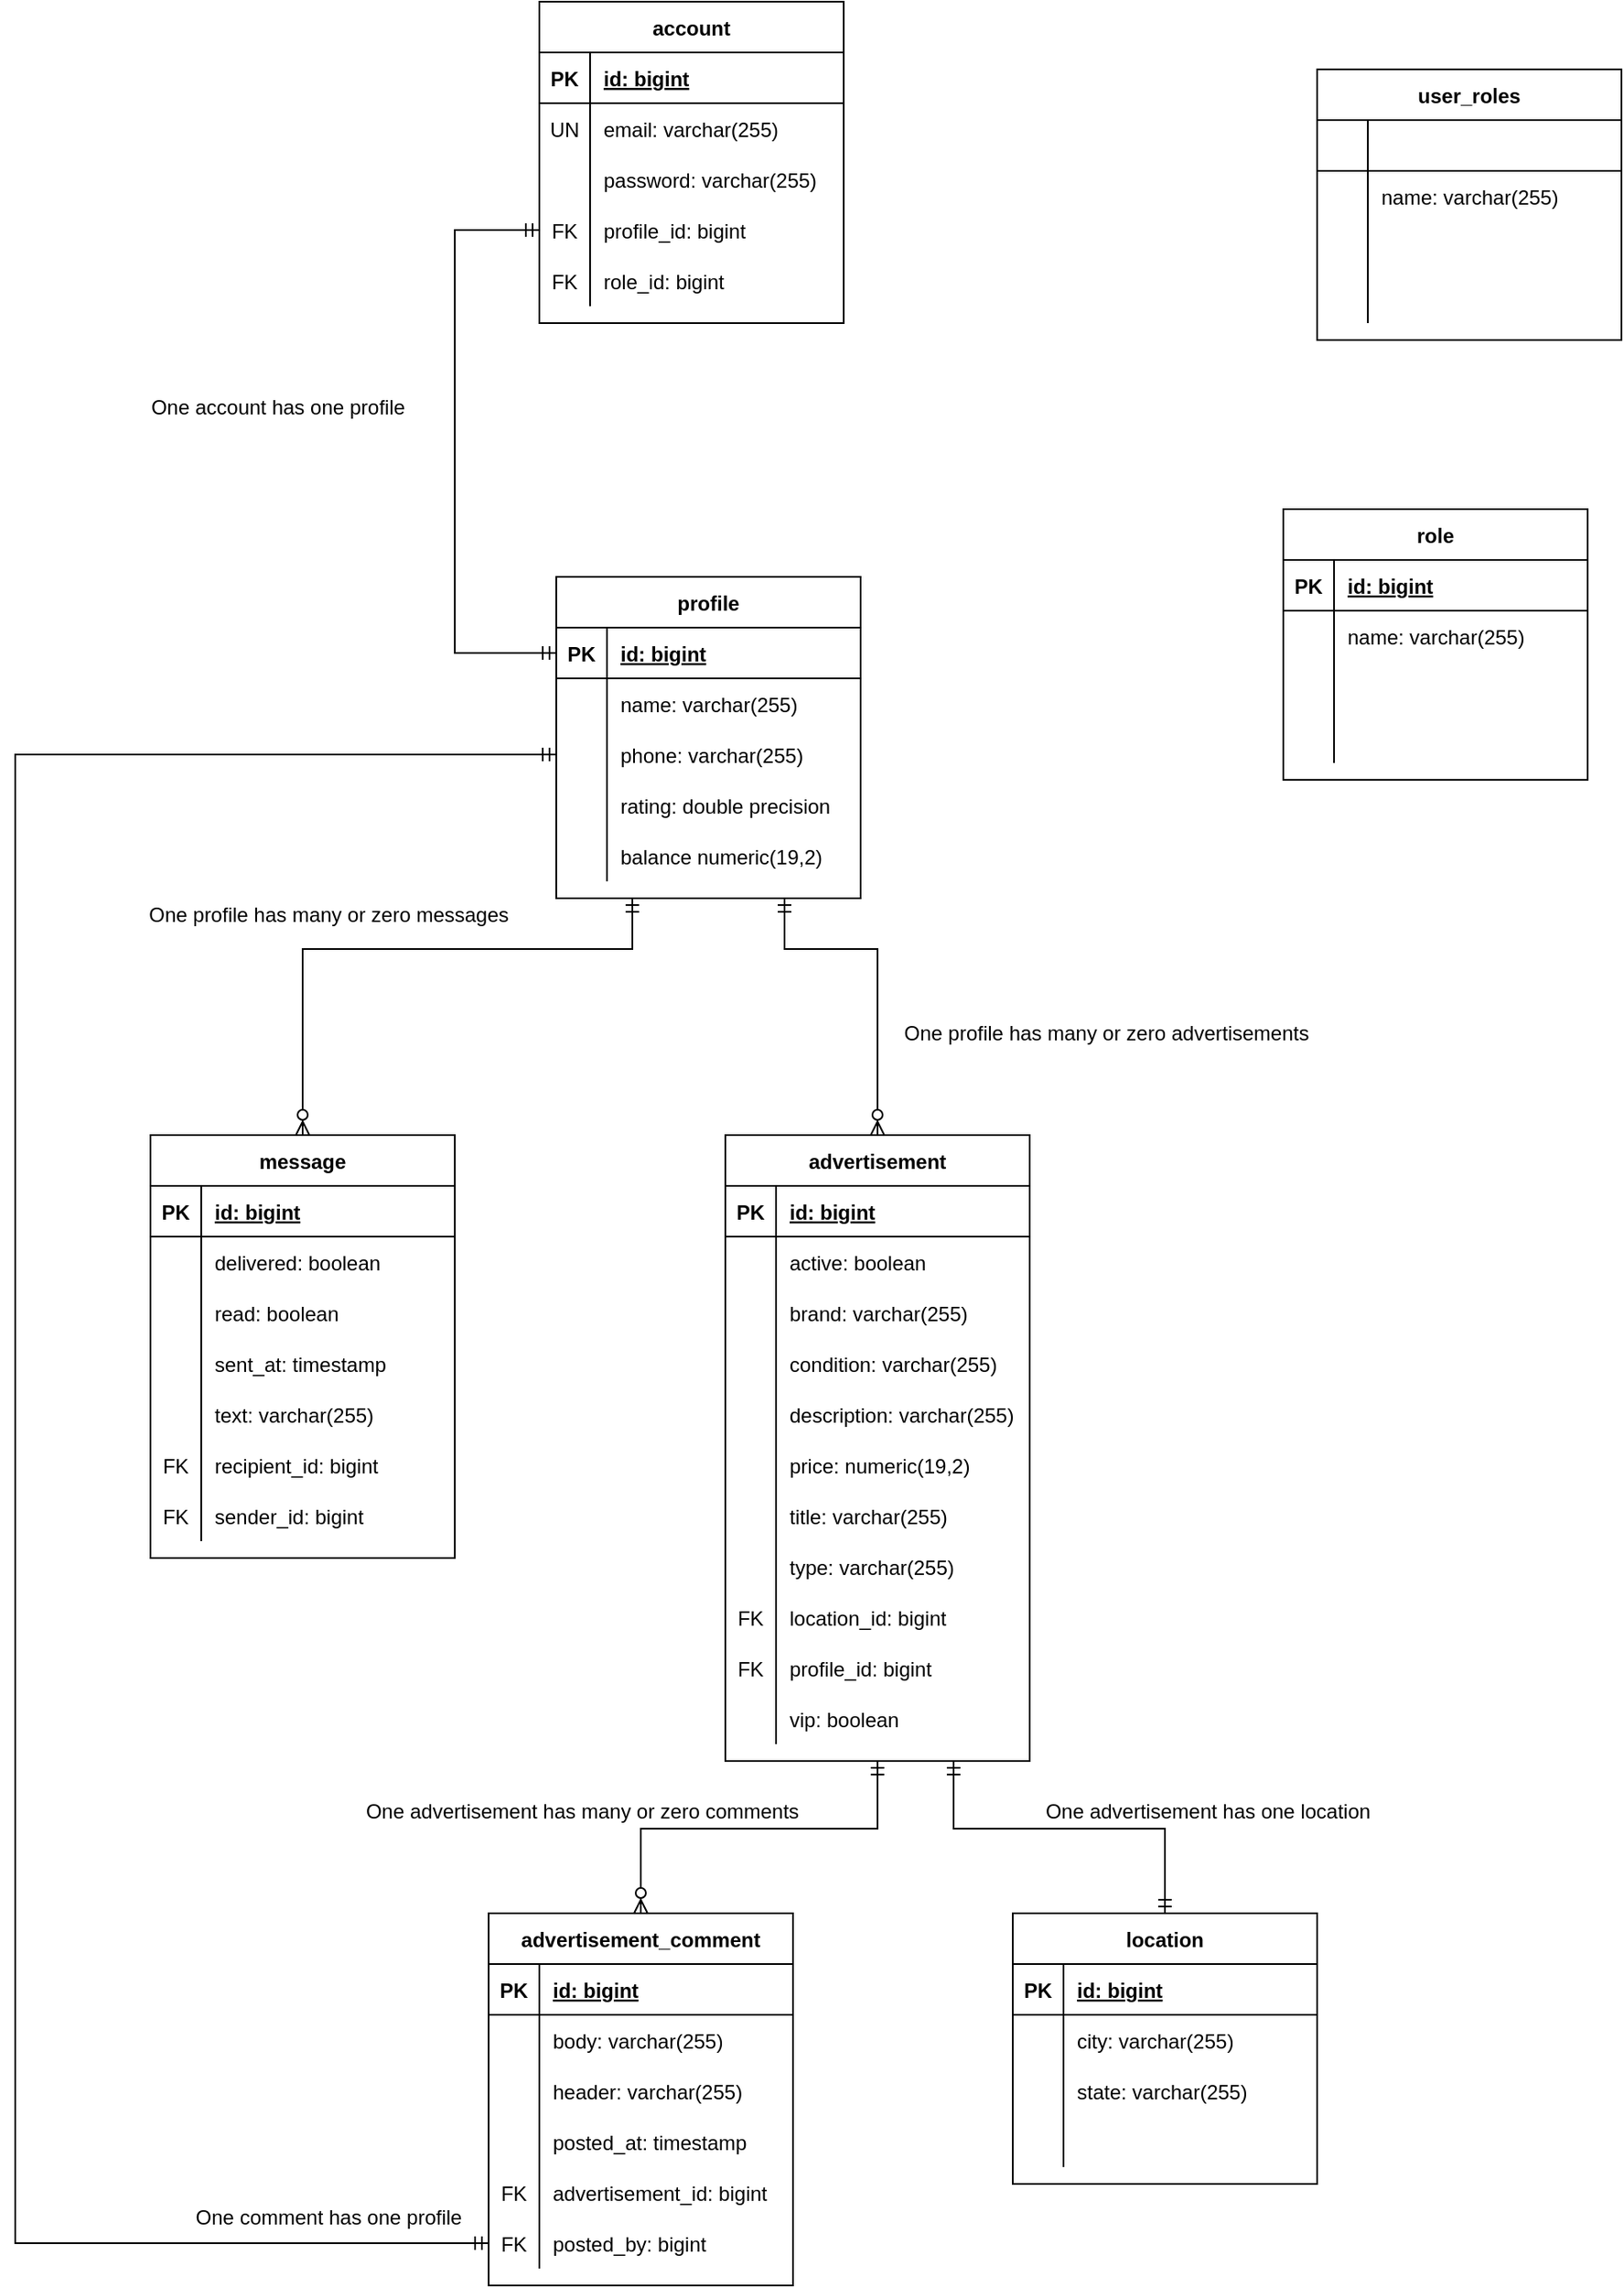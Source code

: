 <mxfile version="17.4.2" type="device"><diagram id="hB8_YdX2XDKeOU-tFEKq" name="Страница 1"><mxGraphModel dx="2169" dy="865" grid="1" gridSize="10" guides="1" tooltips="1" connect="1" arrows="1" fold="1" page="1" pageScale="1" pageWidth="827" pageHeight="1169" math="0" shadow="0"><root><mxCell id="0"/><mxCell id="1" parent="0"/><mxCell id="Jhhc8rTDlxBTC5DY_lM_-1" value="profile" style="shape=table;startSize=30;container=1;collapsible=1;childLayout=tableLayout;fixedRows=1;rowLines=0;fontStyle=1;align=center;resizeLast=1;" parent="1" vertex="1"><mxGeometry x="320" y="360" width="180" height="190" as="geometry"/></mxCell><mxCell id="Jhhc8rTDlxBTC5DY_lM_-2" value="" style="shape=tableRow;horizontal=0;startSize=0;swimlaneHead=0;swimlaneBody=0;fillColor=none;collapsible=0;dropTarget=0;points=[[0,0.5],[1,0.5]];portConstraint=eastwest;top=0;left=0;right=0;bottom=1;" parent="Jhhc8rTDlxBTC5DY_lM_-1" vertex="1"><mxGeometry y="30" width="180" height="30" as="geometry"/></mxCell><mxCell id="Jhhc8rTDlxBTC5DY_lM_-3" value="PK" style="shape=partialRectangle;connectable=0;fillColor=none;top=0;left=0;bottom=0;right=0;fontStyle=1;overflow=hidden;" parent="Jhhc8rTDlxBTC5DY_lM_-2" vertex="1"><mxGeometry width="30" height="30" as="geometry"><mxRectangle width="30" height="30" as="alternateBounds"/></mxGeometry></mxCell><mxCell id="Jhhc8rTDlxBTC5DY_lM_-4" value="id: bigint" style="shape=partialRectangle;connectable=0;fillColor=none;top=0;left=0;bottom=0;right=0;align=left;spacingLeft=6;fontStyle=5;overflow=hidden;" parent="Jhhc8rTDlxBTC5DY_lM_-2" vertex="1"><mxGeometry x="30" width="150" height="30" as="geometry"><mxRectangle width="150" height="30" as="alternateBounds"/></mxGeometry></mxCell><mxCell id="Jhhc8rTDlxBTC5DY_lM_-5" value="" style="shape=tableRow;horizontal=0;startSize=0;swimlaneHead=0;swimlaneBody=0;fillColor=none;collapsible=0;dropTarget=0;points=[[0,0.5],[1,0.5]];portConstraint=eastwest;top=0;left=0;right=0;bottom=0;" parent="Jhhc8rTDlxBTC5DY_lM_-1" vertex="1"><mxGeometry y="60" width="180" height="30" as="geometry"/></mxCell><mxCell id="Jhhc8rTDlxBTC5DY_lM_-6" value="" style="shape=partialRectangle;connectable=0;fillColor=none;top=0;left=0;bottom=0;right=0;editable=1;overflow=hidden;" parent="Jhhc8rTDlxBTC5DY_lM_-5" vertex="1"><mxGeometry width="30" height="30" as="geometry"><mxRectangle width="30" height="30" as="alternateBounds"/></mxGeometry></mxCell><mxCell id="Jhhc8rTDlxBTC5DY_lM_-7" value="name: varchar(255)" style="shape=partialRectangle;connectable=0;fillColor=none;top=0;left=0;bottom=0;right=0;align=left;spacingLeft=6;overflow=hidden;" parent="Jhhc8rTDlxBTC5DY_lM_-5" vertex="1"><mxGeometry x="30" width="150" height="30" as="geometry"><mxRectangle width="150" height="30" as="alternateBounds"/></mxGeometry></mxCell><mxCell id="Jhhc8rTDlxBTC5DY_lM_-8" value="" style="shape=tableRow;horizontal=0;startSize=0;swimlaneHead=0;swimlaneBody=0;fillColor=none;collapsible=0;dropTarget=0;points=[[0,0.5],[1,0.5]];portConstraint=eastwest;top=0;left=0;right=0;bottom=0;" parent="Jhhc8rTDlxBTC5DY_lM_-1" vertex="1"><mxGeometry y="90" width="180" height="30" as="geometry"/></mxCell><mxCell id="Jhhc8rTDlxBTC5DY_lM_-9" value="" style="shape=partialRectangle;connectable=0;fillColor=none;top=0;left=0;bottom=0;right=0;editable=1;overflow=hidden;" parent="Jhhc8rTDlxBTC5DY_lM_-8" vertex="1"><mxGeometry width="30" height="30" as="geometry"><mxRectangle width="30" height="30" as="alternateBounds"/></mxGeometry></mxCell><mxCell id="Jhhc8rTDlxBTC5DY_lM_-10" value="phone: varchar(255)" style="shape=partialRectangle;connectable=0;fillColor=none;top=0;left=0;bottom=0;right=0;align=left;spacingLeft=6;overflow=hidden;" parent="Jhhc8rTDlxBTC5DY_lM_-8" vertex="1"><mxGeometry x="30" width="150" height="30" as="geometry"><mxRectangle width="150" height="30" as="alternateBounds"/></mxGeometry></mxCell><mxCell id="Jhhc8rTDlxBTC5DY_lM_-11" value="" style="shape=tableRow;horizontal=0;startSize=0;swimlaneHead=0;swimlaneBody=0;fillColor=none;collapsible=0;dropTarget=0;points=[[0,0.5],[1,0.5]];portConstraint=eastwest;top=0;left=0;right=0;bottom=0;" parent="Jhhc8rTDlxBTC5DY_lM_-1" vertex="1"><mxGeometry y="120" width="180" height="30" as="geometry"/></mxCell><mxCell id="Jhhc8rTDlxBTC5DY_lM_-12" value="" style="shape=partialRectangle;connectable=0;fillColor=none;top=0;left=0;bottom=0;right=0;editable=1;overflow=hidden;" parent="Jhhc8rTDlxBTC5DY_lM_-11" vertex="1"><mxGeometry width="30" height="30" as="geometry"><mxRectangle width="30" height="30" as="alternateBounds"/></mxGeometry></mxCell><mxCell id="Jhhc8rTDlxBTC5DY_lM_-13" value="rating: double precision" style="shape=partialRectangle;connectable=0;fillColor=none;top=0;left=0;bottom=0;right=0;align=left;spacingLeft=6;overflow=hidden;" parent="Jhhc8rTDlxBTC5DY_lM_-11" vertex="1"><mxGeometry x="30" width="150" height="30" as="geometry"><mxRectangle width="150" height="30" as="alternateBounds"/></mxGeometry></mxCell><mxCell id="Jhhc8rTDlxBTC5DY_lM_-14" value="" style="shape=tableRow;horizontal=0;startSize=0;swimlaneHead=0;swimlaneBody=0;fillColor=none;collapsible=0;dropTarget=0;points=[[0,0.5],[1,0.5]];portConstraint=eastwest;top=0;left=0;right=0;bottom=0;" parent="Jhhc8rTDlxBTC5DY_lM_-1" vertex="1"><mxGeometry y="150" width="180" height="30" as="geometry"/></mxCell><mxCell id="Jhhc8rTDlxBTC5DY_lM_-15" value="" style="shape=partialRectangle;connectable=0;fillColor=none;top=0;left=0;bottom=0;right=0;editable=1;overflow=hidden;" parent="Jhhc8rTDlxBTC5DY_lM_-14" vertex="1"><mxGeometry width="30" height="30" as="geometry"><mxRectangle width="30" height="30" as="alternateBounds"/></mxGeometry></mxCell><mxCell id="Jhhc8rTDlxBTC5DY_lM_-16" value="balance numeric(19,2)" style="shape=partialRectangle;connectable=0;fillColor=none;top=0;left=0;bottom=0;right=0;align=left;spacingLeft=6;overflow=hidden;" parent="Jhhc8rTDlxBTC5DY_lM_-14" vertex="1"><mxGeometry x="30" width="150" height="30" as="geometry"><mxRectangle width="150" height="30" as="alternateBounds"/></mxGeometry></mxCell><mxCell id="Jhhc8rTDlxBTC5DY_lM_-17" value="role" style="shape=table;startSize=30;container=1;collapsible=1;childLayout=tableLayout;fixedRows=1;rowLines=0;fontStyle=1;align=center;resizeLast=1;" parent="1" vertex="1"><mxGeometry x="750" y="320" width="180" height="160" as="geometry"/></mxCell><mxCell id="Jhhc8rTDlxBTC5DY_lM_-18" value="" style="shape=tableRow;horizontal=0;startSize=0;swimlaneHead=0;swimlaneBody=0;fillColor=none;collapsible=0;dropTarget=0;points=[[0,0.5],[1,0.5]];portConstraint=eastwest;top=0;left=0;right=0;bottom=1;" parent="Jhhc8rTDlxBTC5DY_lM_-17" vertex="1"><mxGeometry y="30" width="180" height="30" as="geometry"/></mxCell><mxCell id="Jhhc8rTDlxBTC5DY_lM_-19" value="PK" style="shape=partialRectangle;connectable=0;fillColor=none;top=0;left=0;bottom=0;right=0;fontStyle=1;overflow=hidden;" parent="Jhhc8rTDlxBTC5DY_lM_-18" vertex="1"><mxGeometry width="30" height="30" as="geometry"><mxRectangle width="30" height="30" as="alternateBounds"/></mxGeometry></mxCell><mxCell id="Jhhc8rTDlxBTC5DY_lM_-20" value="id: bigint" style="shape=partialRectangle;connectable=0;fillColor=none;top=0;left=0;bottom=0;right=0;align=left;spacingLeft=6;fontStyle=5;overflow=hidden;" parent="Jhhc8rTDlxBTC5DY_lM_-18" vertex="1"><mxGeometry x="30" width="150" height="30" as="geometry"><mxRectangle width="150" height="30" as="alternateBounds"/></mxGeometry></mxCell><mxCell id="Jhhc8rTDlxBTC5DY_lM_-21" value="" style="shape=tableRow;horizontal=0;startSize=0;swimlaneHead=0;swimlaneBody=0;fillColor=none;collapsible=0;dropTarget=0;points=[[0,0.5],[1,0.5]];portConstraint=eastwest;top=0;left=0;right=0;bottom=0;" parent="Jhhc8rTDlxBTC5DY_lM_-17" vertex="1"><mxGeometry y="60" width="180" height="30" as="geometry"/></mxCell><mxCell id="Jhhc8rTDlxBTC5DY_lM_-22" value="" style="shape=partialRectangle;connectable=0;fillColor=none;top=0;left=0;bottom=0;right=0;editable=1;overflow=hidden;" parent="Jhhc8rTDlxBTC5DY_lM_-21" vertex="1"><mxGeometry width="30" height="30" as="geometry"><mxRectangle width="30" height="30" as="alternateBounds"/></mxGeometry></mxCell><mxCell id="Jhhc8rTDlxBTC5DY_lM_-23" value="name: varchar(255)" style="shape=partialRectangle;connectable=0;fillColor=none;top=0;left=0;bottom=0;right=0;align=left;spacingLeft=6;overflow=hidden;" parent="Jhhc8rTDlxBTC5DY_lM_-21" vertex="1"><mxGeometry x="30" width="150" height="30" as="geometry"><mxRectangle width="150" height="30" as="alternateBounds"/></mxGeometry></mxCell><mxCell id="Jhhc8rTDlxBTC5DY_lM_-24" value="" style="shape=tableRow;horizontal=0;startSize=0;swimlaneHead=0;swimlaneBody=0;fillColor=none;collapsible=0;dropTarget=0;points=[[0,0.5],[1,0.5]];portConstraint=eastwest;top=0;left=0;right=0;bottom=0;" parent="Jhhc8rTDlxBTC5DY_lM_-17" vertex="1"><mxGeometry y="90" width="180" height="30" as="geometry"/></mxCell><mxCell id="Jhhc8rTDlxBTC5DY_lM_-25" value="" style="shape=partialRectangle;connectable=0;fillColor=none;top=0;left=0;bottom=0;right=0;editable=1;overflow=hidden;" parent="Jhhc8rTDlxBTC5DY_lM_-24" vertex="1"><mxGeometry width="30" height="30" as="geometry"><mxRectangle width="30" height="30" as="alternateBounds"/></mxGeometry></mxCell><mxCell id="Jhhc8rTDlxBTC5DY_lM_-26" value="" style="shape=partialRectangle;connectable=0;fillColor=none;top=0;left=0;bottom=0;right=0;align=left;spacingLeft=6;overflow=hidden;" parent="Jhhc8rTDlxBTC5DY_lM_-24" vertex="1"><mxGeometry x="30" width="150" height="30" as="geometry"><mxRectangle width="150" height="30" as="alternateBounds"/></mxGeometry></mxCell><mxCell id="Jhhc8rTDlxBTC5DY_lM_-27" value="" style="shape=tableRow;horizontal=0;startSize=0;swimlaneHead=0;swimlaneBody=0;fillColor=none;collapsible=0;dropTarget=0;points=[[0,0.5],[1,0.5]];portConstraint=eastwest;top=0;left=0;right=0;bottom=0;" parent="Jhhc8rTDlxBTC5DY_lM_-17" vertex="1"><mxGeometry y="120" width="180" height="30" as="geometry"/></mxCell><mxCell id="Jhhc8rTDlxBTC5DY_lM_-28" value="" style="shape=partialRectangle;connectable=0;fillColor=none;top=0;left=0;bottom=0;right=0;editable=1;overflow=hidden;" parent="Jhhc8rTDlxBTC5DY_lM_-27" vertex="1"><mxGeometry width="30" height="30" as="geometry"><mxRectangle width="30" height="30" as="alternateBounds"/></mxGeometry></mxCell><mxCell id="Jhhc8rTDlxBTC5DY_lM_-29" value="" style="shape=partialRectangle;connectable=0;fillColor=none;top=0;left=0;bottom=0;right=0;align=left;spacingLeft=6;overflow=hidden;" parent="Jhhc8rTDlxBTC5DY_lM_-27" vertex="1"><mxGeometry x="30" width="150" height="30" as="geometry"><mxRectangle width="150" height="30" as="alternateBounds"/></mxGeometry></mxCell><mxCell id="Jhhc8rTDlxBTC5DY_lM_-30" value="location" style="shape=table;startSize=30;container=1;collapsible=1;childLayout=tableLayout;fixedRows=1;rowLines=0;fontStyle=1;align=center;resizeLast=1;" parent="1" vertex="1"><mxGeometry x="590" y="1150" width="180" height="160" as="geometry"/></mxCell><mxCell id="Jhhc8rTDlxBTC5DY_lM_-31" value="" style="shape=tableRow;horizontal=0;startSize=0;swimlaneHead=0;swimlaneBody=0;fillColor=none;collapsible=0;dropTarget=0;points=[[0,0.5],[1,0.5]];portConstraint=eastwest;top=0;left=0;right=0;bottom=1;" parent="Jhhc8rTDlxBTC5DY_lM_-30" vertex="1"><mxGeometry y="30" width="180" height="30" as="geometry"/></mxCell><mxCell id="Jhhc8rTDlxBTC5DY_lM_-32" value="PK" style="shape=partialRectangle;connectable=0;fillColor=none;top=0;left=0;bottom=0;right=0;fontStyle=1;overflow=hidden;" parent="Jhhc8rTDlxBTC5DY_lM_-31" vertex="1"><mxGeometry width="30" height="30" as="geometry"><mxRectangle width="30" height="30" as="alternateBounds"/></mxGeometry></mxCell><mxCell id="Jhhc8rTDlxBTC5DY_lM_-33" value="id: bigint" style="shape=partialRectangle;connectable=0;fillColor=none;top=0;left=0;bottom=0;right=0;align=left;spacingLeft=6;fontStyle=5;overflow=hidden;" parent="Jhhc8rTDlxBTC5DY_lM_-31" vertex="1"><mxGeometry x="30" width="150" height="30" as="geometry"><mxRectangle width="150" height="30" as="alternateBounds"/></mxGeometry></mxCell><mxCell id="Jhhc8rTDlxBTC5DY_lM_-34" value="" style="shape=tableRow;horizontal=0;startSize=0;swimlaneHead=0;swimlaneBody=0;fillColor=none;collapsible=0;dropTarget=0;points=[[0,0.5],[1,0.5]];portConstraint=eastwest;top=0;left=0;right=0;bottom=0;" parent="Jhhc8rTDlxBTC5DY_lM_-30" vertex="1"><mxGeometry y="60" width="180" height="30" as="geometry"/></mxCell><mxCell id="Jhhc8rTDlxBTC5DY_lM_-35" value="" style="shape=partialRectangle;connectable=0;fillColor=none;top=0;left=0;bottom=0;right=0;editable=1;overflow=hidden;" parent="Jhhc8rTDlxBTC5DY_lM_-34" vertex="1"><mxGeometry width="30" height="30" as="geometry"><mxRectangle width="30" height="30" as="alternateBounds"/></mxGeometry></mxCell><mxCell id="Jhhc8rTDlxBTC5DY_lM_-36" value="city: varchar(255)" style="shape=partialRectangle;connectable=0;fillColor=none;top=0;left=0;bottom=0;right=0;align=left;spacingLeft=6;overflow=hidden;" parent="Jhhc8rTDlxBTC5DY_lM_-34" vertex="1"><mxGeometry x="30" width="150" height="30" as="geometry"><mxRectangle width="150" height="30" as="alternateBounds"/></mxGeometry></mxCell><mxCell id="Jhhc8rTDlxBTC5DY_lM_-37" value="" style="shape=tableRow;horizontal=0;startSize=0;swimlaneHead=0;swimlaneBody=0;fillColor=none;collapsible=0;dropTarget=0;points=[[0,0.5],[1,0.5]];portConstraint=eastwest;top=0;left=0;right=0;bottom=0;" parent="Jhhc8rTDlxBTC5DY_lM_-30" vertex="1"><mxGeometry y="90" width="180" height="30" as="geometry"/></mxCell><mxCell id="Jhhc8rTDlxBTC5DY_lM_-38" value="" style="shape=partialRectangle;connectable=0;fillColor=none;top=0;left=0;bottom=0;right=0;editable=1;overflow=hidden;" parent="Jhhc8rTDlxBTC5DY_lM_-37" vertex="1"><mxGeometry width="30" height="30" as="geometry"><mxRectangle width="30" height="30" as="alternateBounds"/></mxGeometry></mxCell><mxCell id="Jhhc8rTDlxBTC5DY_lM_-39" value="state: varchar(255)" style="shape=partialRectangle;connectable=0;fillColor=none;top=0;left=0;bottom=0;right=0;align=left;spacingLeft=6;overflow=hidden;" parent="Jhhc8rTDlxBTC5DY_lM_-37" vertex="1"><mxGeometry x="30" width="150" height="30" as="geometry"><mxRectangle width="150" height="30" as="alternateBounds"/></mxGeometry></mxCell><mxCell id="Jhhc8rTDlxBTC5DY_lM_-40" value="" style="shape=tableRow;horizontal=0;startSize=0;swimlaneHead=0;swimlaneBody=0;fillColor=none;collapsible=0;dropTarget=0;points=[[0,0.5],[1,0.5]];portConstraint=eastwest;top=0;left=0;right=0;bottom=0;" parent="Jhhc8rTDlxBTC5DY_lM_-30" vertex="1"><mxGeometry y="120" width="180" height="30" as="geometry"/></mxCell><mxCell id="Jhhc8rTDlxBTC5DY_lM_-41" value="" style="shape=partialRectangle;connectable=0;fillColor=none;top=0;left=0;bottom=0;right=0;editable=1;overflow=hidden;" parent="Jhhc8rTDlxBTC5DY_lM_-40" vertex="1"><mxGeometry width="30" height="30" as="geometry"><mxRectangle width="30" height="30" as="alternateBounds"/></mxGeometry></mxCell><mxCell id="Jhhc8rTDlxBTC5DY_lM_-42" value="" style="shape=partialRectangle;connectable=0;fillColor=none;top=0;left=0;bottom=0;right=0;align=left;spacingLeft=6;overflow=hidden;" parent="Jhhc8rTDlxBTC5DY_lM_-40" vertex="1"><mxGeometry x="30" width="150" height="30" as="geometry"><mxRectangle width="150" height="30" as="alternateBounds"/></mxGeometry></mxCell><mxCell id="Jhhc8rTDlxBTC5DY_lM_-43" value="message" style="shape=table;startSize=30;container=1;collapsible=1;childLayout=tableLayout;fixedRows=1;rowLines=0;fontStyle=1;align=center;resizeLast=1;" parent="1" vertex="1"><mxGeometry x="80" y="690" width="180" height="250" as="geometry"/></mxCell><mxCell id="Jhhc8rTDlxBTC5DY_lM_-44" value="" style="shape=tableRow;horizontal=0;startSize=0;swimlaneHead=0;swimlaneBody=0;fillColor=none;collapsible=0;dropTarget=0;points=[[0,0.5],[1,0.5]];portConstraint=eastwest;top=0;left=0;right=0;bottom=1;" parent="Jhhc8rTDlxBTC5DY_lM_-43" vertex="1"><mxGeometry y="30" width="180" height="30" as="geometry"/></mxCell><mxCell id="Jhhc8rTDlxBTC5DY_lM_-45" value="PK" style="shape=partialRectangle;connectable=0;fillColor=none;top=0;left=0;bottom=0;right=0;fontStyle=1;overflow=hidden;" parent="Jhhc8rTDlxBTC5DY_lM_-44" vertex="1"><mxGeometry width="30" height="30" as="geometry"><mxRectangle width="30" height="30" as="alternateBounds"/></mxGeometry></mxCell><mxCell id="Jhhc8rTDlxBTC5DY_lM_-46" value="id: bigint" style="shape=partialRectangle;connectable=0;fillColor=none;top=0;left=0;bottom=0;right=0;align=left;spacingLeft=6;fontStyle=5;overflow=hidden;" parent="Jhhc8rTDlxBTC5DY_lM_-44" vertex="1"><mxGeometry x="30" width="150" height="30" as="geometry"><mxRectangle width="150" height="30" as="alternateBounds"/></mxGeometry></mxCell><mxCell id="Jhhc8rTDlxBTC5DY_lM_-47" value="" style="shape=tableRow;horizontal=0;startSize=0;swimlaneHead=0;swimlaneBody=0;fillColor=none;collapsible=0;dropTarget=0;points=[[0,0.5],[1,0.5]];portConstraint=eastwest;top=0;left=0;right=0;bottom=0;" parent="Jhhc8rTDlxBTC5DY_lM_-43" vertex="1"><mxGeometry y="60" width="180" height="30" as="geometry"/></mxCell><mxCell id="Jhhc8rTDlxBTC5DY_lM_-48" value="" style="shape=partialRectangle;connectable=0;fillColor=none;top=0;left=0;bottom=0;right=0;editable=1;overflow=hidden;" parent="Jhhc8rTDlxBTC5DY_lM_-47" vertex="1"><mxGeometry width="30" height="30" as="geometry"><mxRectangle width="30" height="30" as="alternateBounds"/></mxGeometry></mxCell><mxCell id="Jhhc8rTDlxBTC5DY_lM_-49" value="delivered: boolean" style="shape=partialRectangle;connectable=0;fillColor=none;top=0;left=0;bottom=0;right=0;align=left;spacingLeft=6;overflow=hidden;" parent="Jhhc8rTDlxBTC5DY_lM_-47" vertex="1"><mxGeometry x="30" width="150" height="30" as="geometry"><mxRectangle width="150" height="30" as="alternateBounds"/></mxGeometry></mxCell><mxCell id="Jhhc8rTDlxBTC5DY_lM_-50" value="" style="shape=tableRow;horizontal=0;startSize=0;swimlaneHead=0;swimlaneBody=0;fillColor=none;collapsible=0;dropTarget=0;points=[[0,0.5],[1,0.5]];portConstraint=eastwest;top=0;left=0;right=0;bottom=0;" parent="Jhhc8rTDlxBTC5DY_lM_-43" vertex="1"><mxGeometry y="90" width="180" height="30" as="geometry"/></mxCell><mxCell id="Jhhc8rTDlxBTC5DY_lM_-51" value="" style="shape=partialRectangle;connectable=0;fillColor=none;top=0;left=0;bottom=0;right=0;editable=1;overflow=hidden;" parent="Jhhc8rTDlxBTC5DY_lM_-50" vertex="1"><mxGeometry width="30" height="30" as="geometry"><mxRectangle width="30" height="30" as="alternateBounds"/></mxGeometry></mxCell><mxCell id="Jhhc8rTDlxBTC5DY_lM_-52" value="read: boolean" style="shape=partialRectangle;connectable=0;fillColor=none;top=0;left=0;bottom=0;right=0;align=left;spacingLeft=6;overflow=hidden;" parent="Jhhc8rTDlxBTC5DY_lM_-50" vertex="1"><mxGeometry x="30" width="150" height="30" as="geometry"><mxRectangle width="150" height="30" as="alternateBounds"/></mxGeometry></mxCell><mxCell id="Jhhc8rTDlxBTC5DY_lM_-53" value="" style="shape=tableRow;horizontal=0;startSize=0;swimlaneHead=0;swimlaneBody=0;fillColor=none;collapsible=0;dropTarget=0;points=[[0,0.5],[1,0.5]];portConstraint=eastwest;top=0;left=0;right=0;bottom=0;" parent="Jhhc8rTDlxBTC5DY_lM_-43" vertex="1"><mxGeometry y="120" width="180" height="30" as="geometry"/></mxCell><mxCell id="Jhhc8rTDlxBTC5DY_lM_-54" value="" style="shape=partialRectangle;connectable=0;fillColor=none;top=0;left=0;bottom=0;right=0;editable=1;overflow=hidden;" parent="Jhhc8rTDlxBTC5DY_lM_-53" vertex="1"><mxGeometry width="30" height="30" as="geometry"><mxRectangle width="30" height="30" as="alternateBounds"/></mxGeometry></mxCell><mxCell id="Jhhc8rTDlxBTC5DY_lM_-55" value="sent_at: timestamp" style="shape=partialRectangle;connectable=0;fillColor=none;top=0;left=0;bottom=0;right=0;align=left;spacingLeft=6;overflow=hidden;" parent="Jhhc8rTDlxBTC5DY_lM_-53" vertex="1"><mxGeometry x="30" width="150" height="30" as="geometry"><mxRectangle width="150" height="30" as="alternateBounds"/></mxGeometry></mxCell><mxCell id="Jhhc8rTDlxBTC5DY_lM_-56" value="" style="shape=tableRow;horizontal=0;startSize=0;swimlaneHead=0;swimlaneBody=0;fillColor=none;collapsible=0;dropTarget=0;points=[[0,0.5],[1,0.5]];portConstraint=eastwest;top=0;left=0;right=0;bottom=0;" parent="Jhhc8rTDlxBTC5DY_lM_-43" vertex="1"><mxGeometry y="150" width="180" height="30" as="geometry"/></mxCell><mxCell id="Jhhc8rTDlxBTC5DY_lM_-57" value="" style="shape=partialRectangle;connectable=0;fillColor=none;top=0;left=0;bottom=0;right=0;editable=1;overflow=hidden;" parent="Jhhc8rTDlxBTC5DY_lM_-56" vertex="1"><mxGeometry width="30" height="30" as="geometry"><mxRectangle width="30" height="30" as="alternateBounds"/></mxGeometry></mxCell><mxCell id="Jhhc8rTDlxBTC5DY_lM_-58" value="text: varchar(255)" style="shape=partialRectangle;connectable=0;fillColor=none;top=0;left=0;bottom=0;right=0;align=left;spacingLeft=6;overflow=hidden;" parent="Jhhc8rTDlxBTC5DY_lM_-56" vertex="1"><mxGeometry x="30" width="150" height="30" as="geometry"><mxRectangle width="150" height="30" as="alternateBounds"/></mxGeometry></mxCell><mxCell id="Jhhc8rTDlxBTC5DY_lM_-59" value="" style="shape=tableRow;horizontal=0;startSize=0;swimlaneHead=0;swimlaneBody=0;fillColor=none;collapsible=0;dropTarget=0;points=[[0,0.5],[1,0.5]];portConstraint=eastwest;top=0;left=0;right=0;bottom=0;" parent="Jhhc8rTDlxBTC5DY_lM_-43" vertex="1"><mxGeometry y="180" width="180" height="30" as="geometry"/></mxCell><mxCell id="Jhhc8rTDlxBTC5DY_lM_-60" value="FK" style="shape=partialRectangle;connectable=0;fillColor=none;top=0;left=0;bottom=0;right=0;editable=1;overflow=hidden;" parent="Jhhc8rTDlxBTC5DY_lM_-59" vertex="1"><mxGeometry width="30" height="30" as="geometry"><mxRectangle width="30" height="30" as="alternateBounds"/></mxGeometry></mxCell><mxCell id="Jhhc8rTDlxBTC5DY_lM_-61" value="recipient_id: bigint" style="shape=partialRectangle;connectable=0;fillColor=none;top=0;left=0;bottom=0;right=0;align=left;spacingLeft=6;overflow=hidden;" parent="Jhhc8rTDlxBTC5DY_lM_-59" vertex="1"><mxGeometry x="30" width="150" height="30" as="geometry"><mxRectangle width="150" height="30" as="alternateBounds"/></mxGeometry></mxCell><mxCell id="Jhhc8rTDlxBTC5DY_lM_-62" value="" style="shape=tableRow;horizontal=0;startSize=0;swimlaneHead=0;swimlaneBody=0;fillColor=none;collapsible=0;dropTarget=0;points=[[0,0.5],[1,0.5]];portConstraint=eastwest;top=0;left=0;right=0;bottom=0;" parent="Jhhc8rTDlxBTC5DY_lM_-43" vertex="1"><mxGeometry y="210" width="180" height="30" as="geometry"/></mxCell><mxCell id="Jhhc8rTDlxBTC5DY_lM_-63" value="FK" style="shape=partialRectangle;connectable=0;fillColor=none;top=0;left=0;bottom=0;right=0;editable=1;overflow=hidden;" parent="Jhhc8rTDlxBTC5DY_lM_-62" vertex="1"><mxGeometry width="30" height="30" as="geometry"><mxRectangle width="30" height="30" as="alternateBounds"/></mxGeometry></mxCell><mxCell id="Jhhc8rTDlxBTC5DY_lM_-64" value="sender_id: bigint" style="shape=partialRectangle;connectable=0;fillColor=none;top=0;left=0;bottom=0;right=0;align=left;spacingLeft=6;overflow=hidden;" parent="Jhhc8rTDlxBTC5DY_lM_-62" vertex="1"><mxGeometry x="30" width="150" height="30" as="geometry"><mxRectangle width="150" height="30" as="alternateBounds"/></mxGeometry></mxCell><mxCell id="Jhhc8rTDlxBTC5DY_lM_-84" value="account" style="shape=table;startSize=30;container=1;collapsible=1;childLayout=tableLayout;fixedRows=1;rowLines=0;fontStyle=1;align=center;resizeLast=1;" parent="1" vertex="1"><mxGeometry x="310" y="20" width="180" height="190" as="geometry"/></mxCell><mxCell id="Jhhc8rTDlxBTC5DY_lM_-85" value="" style="shape=tableRow;horizontal=0;startSize=0;swimlaneHead=0;swimlaneBody=0;fillColor=none;collapsible=0;dropTarget=0;points=[[0,0.5],[1,0.5]];portConstraint=eastwest;top=0;left=0;right=0;bottom=1;" parent="Jhhc8rTDlxBTC5DY_lM_-84" vertex="1"><mxGeometry y="30" width="180" height="30" as="geometry"/></mxCell><mxCell id="Jhhc8rTDlxBTC5DY_lM_-86" value="PK" style="shape=partialRectangle;connectable=0;fillColor=none;top=0;left=0;bottom=0;right=0;fontStyle=1;overflow=hidden;" parent="Jhhc8rTDlxBTC5DY_lM_-85" vertex="1"><mxGeometry width="30" height="30" as="geometry"><mxRectangle width="30" height="30" as="alternateBounds"/></mxGeometry></mxCell><mxCell id="Jhhc8rTDlxBTC5DY_lM_-87" value="id: bigint" style="shape=partialRectangle;connectable=0;fillColor=none;top=0;left=0;bottom=0;right=0;align=left;spacingLeft=6;fontStyle=5;overflow=hidden;" parent="Jhhc8rTDlxBTC5DY_lM_-85" vertex="1"><mxGeometry x="30" width="150" height="30" as="geometry"><mxRectangle width="150" height="30" as="alternateBounds"/></mxGeometry></mxCell><mxCell id="Jhhc8rTDlxBTC5DY_lM_-88" value="" style="shape=tableRow;horizontal=0;startSize=0;swimlaneHead=0;swimlaneBody=0;fillColor=none;collapsible=0;dropTarget=0;points=[[0,0.5],[1,0.5]];portConstraint=eastwest;top=0;left=0;right=0;bottom=0;" parent="Jhhc8rTDlxBTC5DY_lM_-84" vertex="1"><mxGeometry y="60" width="180" height="30" as="geometry"/></mxCell><mxCell id="Jhhc8rTDlxBTC5DY_lM_-89" value="UN" style="shape=partialRectangle;connectable=0;fillColor=none;top=0;left=0;bottom=0;right=0;editable=1;overflow=hidden;" parent="Jhhc8rTDlxBTC5DY_lM_-88" vertex="1"><mxGeometry width="30" height="30" as="geometry"><mxRectangle width="30" height="30" as="alternateBounds"/></mxGeometry></mxCell><mxCell id="Jhhc8rTDlxBTC5DY_lM_-90" value="email: varchar(255)" style="shape=partialRectangle;connectable=0;fillColor=none;top=0;left=0;bottom=0;right=0;align=left;spacingLeft=6;overflow=hidden;" parent="Jhhc8rTDlxBTC5DY_lM_-88" vertex="1"><mxGeometry x="30" width="150" height="30" as="geometry"><mxRectangle width="150" height="30" as="alternateBounds"/></mxGeometry></mxCell><mxCell id="Jhhc8rTDlxBTC5DY_lM_-91" value="" style="shape=tableRow;horizontal=0;startSize=0;swimlaneHead=0;swimlaneBody=0;fillColor=none;collapsible=0;dropTarget=0;points=[[0,0.5],[1,0.5]];portConstraint=eastwest;top=0;left=0;right=0;bottom=0;" parent="Jhhc8rTDlxBTC5DY_lM_-84" vertex="1"><mxGeometry y="90" width="180" height="30" as="geometry"/></mxCell><mxCell id="Jhhc8rTDlxBTC5DY_lM_-92" value="" style="shape=partialRectangle;connectable=0;fillColor=none;top=0;left=0;bottom=0;right=0;editable=1;overflow=hidden;" parent="Jhhc8rTDlxBTC5DY_lM_-91" vertex="1"><mxGeometry width="30" height="30" as="geometry"><mxRectangle width="30" height="30" as="alternateBounds"/></mxGeometry></mxCell><mxCell id="Jhhc8rTDlxBTC5DY_lM_-93" value="password: varchar(255)" style="shape=partialRectangle;connectable=0;fillColor=none;top=0;left=0;bottom=0;right=0;align=left;spacingLeft=6;overflow=hidden;" parent="Jhhc8rTDlxBTC5DY_lM_-91" vertex="1"><mxGeometry x="30" width="150" height="30" as="geometry"><mxRectangle width="150" height="30" as="alternateBounds"/></mxGeometry></mxCell><mxCell id="Jhhc8rTDlxBTC5DY_lM_-94" value="" style="shape=tableRow;horizontal=0;startSize=0;swimlaneHead=0;swimlaneBody=0;fillColor=none;collapsible=0;dropTarget=0;points=[[0,0.5],[1,0.5]];portConstraint=eastwest;top=0;left=0;right=0;bottom=0;" parent="Jhhc8rTDlxBTC5DY_lM_-84" vertex="1"><mxGeometry y="120" width="180" height="30" as="geometry"/></mxCell><mxCell id="Jhhc8rTDlxBTC5DY_lM_-95" value="FK" style="shape=partialRectangle;connectable=0;fillColor=none;top=0;left=0;bottom=0;right=0;editable=1;overflow=hidden;" parent="Jhhc8rTDlxBTC5DY_lM_-94" vertex="1"><mxGeometry width="30" height="30" as="geometry"><mxRectangle width="30" height="30" as="alternateBounds"/></mxGeometry></mxCell><mxCell id="Jhhc8rTDlxBTC5DY_lM_-96" value="profile_id: bigint" style="shape=partialRectangle;connectable=0;fillColor=none;top=0;left=0;bottom=0;right=0;align=left;spacingLeft=6;overflow=hidden;" parent="Jhhc8rTDlxBTC5DY_lM_-94" vertex="1"><mxGeometry x="30" width="150" height="30" as="geometry"><mxRectangle width="150" height="30" as="alternateBounds"/></mxGeometry></mxCell><mxCell id="Jhhc8rTDlxBTC5DY_lM_-97" value="" style="shape=tableRow;horizontal=0;startSize=0;swimlaneHead=0;swimlaneBody=0;fillColor=none;collapsible=0;dropTarget=0;points=[[0,0.5],[1,0.5]];portConstraint=eastwest;top=0;left=0;right=0;bottom=0;" parent="Jhhc8rTDlxBTC5DY_lM_-84" vertex="1"><mxGeometry y="150" width="180" height="30" as="geometry"/></mxCell><mxCell id="Jhhc8rTDlxBTC5DY_lM_-98" value="FK" style="shape=partialRectangle;connectable=0;fillColor=none;top=0;left=0;bottom=0;right=0;editable=1;overflow=hidden;" parent="Jhhc8rTDlxBTC5DY_lM_-97" vertex="1"><mxGeometry width="30" height="30" as="geometry"><mxRectangle width="30" height="30" as="alternateBounds"/></mxGeometry></mxCell><mxCell id="Jhhc8rTDlxBTC5DY_lM_-99" value="role_id: bigint" style="shape=partialRectangle;connectable=0;fillColor=none;top=0;left=0;bottom=0;right=0;align=left;spacingLeft=6;overflow=hidden;" parent="Jhhc8rTDlxBTC5DY_lM_-97" vertex="1"><mxGeometry x="30" width="150" height="30" as="geometry"><mxRectangle width="150" height="30" as="alternateBounds"/></mxGeometry></mxCell><mxCell id="Jhhc8rTDlxBTC5DY_lM_-100" value="advertisement" style="shape=table;startSize=30;container=1;collapsible=1;childLayout=tableLayout;fixedRows=1;rowLines=0;fontStyle=1;align=center;resizeLast=1;" parent="1" vertex="1"><mxGeometry x="420" y="690" width="180" height="370" as="geometry"/></mxCell><mxCell id="Jhhc8rTDlxBTC5DY_lM_-101" value="" style="shape=tableRow;horizontal=0;startSize=0;swimlaneHead=0;swimlaneBody=0;fillColor=none;collapsible=0;dropTarget=0;points=[[0,0.5],[1,0.5]];portConstraint=eastwest;top=0;left=0;right=0;bottom=1;" parent="Jhhc8rTDlxBTC5DY_lM_-100" vertex="1"><mxGeometry y="30" width="180" height="30" as="geometry"/></mxCell><mxCell id="Jhhc8rTDlxBTC5DY_lM_-102" value="PK" style="shape=partialRectangle;connectable=0;fillColor=none;top=0;left=0;bottom=0;right=0;fontStyle=1;overflow=hidden;" parent="Jhhc8rTDlxBTC5DY_lM_-101" vertex="1"><mxGeometry width="30" height="30" as="geometry"><mxRectangle width="30" height="30" as="alternateBounds"/></mxGeometry></mxCell><mxCell id="Jhhc8rTDlxBTC5DY_lM_-103" value="id: bigint" style="shape=partialRectangle;connectable=0;fillColor=none;top=0;left=0;bottom=0;right=0;align=left;spacingLeft=6;fontStyle=5;overflow=hidden;" parent="Jhhc8rTDlxBTC5DY_lM_-101" vertex="1"><mxGeometry x="30" width="150" height="30" as="geometry"><mxRectangle width="150" height="30" as="alternateBounds"/></mxGeometry></mxCell><mxCell id="Jhhc8rTDlxBTC5DY_lM_-104" value="" style="shape=tableRow;horizontal=0;startSize=0;swimlaneHead=0;swimlaneBody=0;fillColor=none;collapsible=0;dropTarget=0;points=[[0,0.5],[1,0.5]];portConstraint=eastwest;top=0;left=0;right=0;bottom=0;" parent="Jhhc8rTDlxBTC5DY_lM_-100" vertex="1"><mxGeometry y="60" width="180" height="30" as="geometry"/></mxCell><mxCell id="Jhhc8rTDlxBTC5DY_lM_-105" value="" style="shape=partialRectangle;connectable=0;fillColor=none;top=0;left=0;bottom=0;right=0;editable=1;overflow=hidden;" parent="Jhhc8rTDlxBTC5DY_lM_-104" vertex="1"><mxGeometry width="30" height="30" as="geometry"><mxRectangle width="30" height="30" as="alternateBounds"/></mxGeometry></mxCell><mxCell id="Jhhc8rTDlxBTC5DY_lM_-106" value="active: boolean" style="shape=partialRectangle;connectable=0;fillColor=none;top=0;left=0;bottom=0;right=0;align=left;spacingLeft=6;overflow=hidden;" parent="Jhhc8rTDlxBTC5DY_lM_-104" vertex="1"><mxGeometry x="30" width="150" height="30" as="geometry"><mxRectangle width="150" height="30" as="alternateBounds"/></mxGeometry></mxCell><mxCell id="Jhhc8rTDlxBTC5DY_lM_-107" value="" style="shape=tableRow;horizontal=0;startSize=0;swimlaneHead=0;swimlaneBody=0;fillColor=none;collapsible=0;dropTarget=0;points=[[0,0.5],[1,0.5]];portConstraint=eastwest;top=0;left=0;right=0;bottom=0;" parent="Jhhc8rTDlxBTC5DY_lM_-100" vertex="1"><mxGeometry y="90" width="180" height="30" as="geometry"/></mxCell><mxCell id="Jhhc8rTDlxBTC5DY_lM_-108" value="" style="shape=partialRectangle;connectable=0;fillColor=none;top=0;left=0;bottom=0;right=0;editable=1;overflow=hidden;" parent="Jhhc8rTDlxBTC5DY_lM_-107" vertex="1"><mxGeometry width="30" height="30" as="geometry"><mxRectangle width="30" height="30" as="alternateBounds"/></mxGeometry></mxCell><mxCell id="Jhhc8rTDlxBTC5DY_lM_-109" value="brand: varchar(255)" style="shape=partialRectangle;connectable=0;fillColor=none;top=0;left=0;bottom=0;right=0;align=left;spacingLeft=6;overflow=hidden;" parent="Jhhc8rTDlxBTC5DY_lM_-107" vertex="1"><mxGeometry x="30" width="150" height="30" as="geometry"><mxRectangle width="150" height="30" as="alternateBounds"/></mxGeometry></mxCell><mxCell id="Jhhc8rTDlxBTC5DY_lM_-110" value="" style="shape=tableRow;horizontal=0;startSize=0;swimlaneHead=0;swimlaneBody=0;fillColor=none;collapsible=0;dropTarget=0;points=[[0,0.5],[1,0.5]];portConstraint=eastwest;top=0;left=0;right=0;bottom=0;" parent="Jhhc8rTDlxBTC5DY_lM_-100" vertex="1"><mxGeometry y="120" width="180" height="30" as="geometry"/></mxCell><mxCell id="Jhhc8rTDlxBTC5DY_lM_-111" value="" style="shape=partialRectangle;connectable=0;fillColor=none;top=0;left=0;bottom=0;right=0;editable=1;overflow=hidden;" parent="Jhhc8rTDlxBTC5DY_lM_-110" vertex="1"><mxGeometry width="30" height="30" as="geometry"><mxRectangle width="30" height="30" as="alternateBounds"/></mxGeometry></mxCell><mxCell id="Jhhc8rTDlxBTC5DY_lM_-112" value="condition: varchar(255)" style="shape=partialRectangle;connectable=0;fillColor=none;top=0;left=0;bottom=0;right=0;align=left;spacingLeft=6;overflow=hidden;" parent="Jhhc8rTDlxBTC5DY_lM_-110" vertex="1"><mxGeometry x="30" width="150" height="30" as="geometry"><mxRectangle width="150" height="30" as="alternateBounds"/></mxGeometry></mxCell><mxCell id="Jhhc8rTDlxBTC5DY_lM_-113" value="" style="shape=tableRow;horizontal=0;startSize=0;swimlaneHead=0;swimlaneBody=0;fillColor=none;collapsible=0;dropTarget=0;points=[[0,0.5],[1,0.5]];portConstraint=eastwest;top=0;left=0;right=0;bottom=0;" parent="Jhhc8rTDlxBTC5DY_lM_-100" vertex="1"><mxGeometry y="150" width="180" height="30" as="geometry"/></mxCell><mxCell id="Jhhc8rTDlxBTC5DY_lM_-114" value="" style="shape=partialRectangle;connectable=0;fillColor=none;top=0;left=0;bottom=0;right=0;editable=1;overflow=hidden;" parent="Jhhc8rTDlxBTC5DY_lM_-113" vertex="1"><mxGeometry width="30" height="30" as="geometry"><mxRectangle width="30" height="30" as="alternateBounds"/></mxGeometry></mxCell><mxCell id="Jhhc8rTDlxBTC5DY_lM_-115" value="description: varchar(255)" style="shape=partialRectangle;connectable=0;fillColor=none;top=0;left=0;bottom=0;right=0;align=left;spacingLeft=6;overflow=hidden;" parent="Jhhc8rTDlxBTC5DY_lM_-113" vertex="1"><mxGeometry x="30" width="150" height="30" as="geometry"><mxRectangle width="150" height="30" as="alternateBounds"/></mxGeometry></mxCell><mxCell id="Jhhc8rTDlxBTC5DY_lM_-116" value="" style="shape=tableRow;horizontal=0;startSize=0;swimlaneHead=0;swimlaneBody=0;fillColor=none;collapsible=0;dropTarget=0;points=[[0,0.5],[1,0.5]];portConstraint=eastwest;top=0;left=0;right=0;bottom=0;" parent="Jhhc8rTDlxBTC5DY_lM_-100" vertex="1"><mxGeometry y="180" width="180" height="30" as="geometry"/></mxCell><mxCell id="Jhhc8rTDlxBTC5DY_lM_-117" value="" style="shape=partialRectangle;connectable=0;fillColor=none;top=0;left=0;bottom=0;right=0;editable=1;overflow=hidden;" parent="Jhhc8rTDlxBTC5DY_lM_-116" vertex="1"><mxGeometry width="30" height="30" as="geometry"><mxRectangle width="30" height="30" as="alternateBounds"/></mxGeometry></mxCell><mxCell id="Jhhc8rTDlxBTC5DY_lM_-118" value="price: numeric(19,2)" style="shape=partialRectangle;connectable=0;fillColor=none;top=0;left=0;bottom=0;right=0;align=left;spacingLeft=6;overflow=hidden;" parent="Jhhc8rTDlxBTC5DY_lM_-116" vertex="1"><mxGeometry x="30" width="150" height="30" as="geometry"><mxRectangle width="150" height="30" as="alternateBounds"/></mxGeometry></mxCell><mxCell id="Jhhc8rTDlxBTC5DY_lM_-119" value="" style="shape=tableRow;horizontal=0;startSize=0;swimlaneHead=0;swimlaneBody=0;fillColor=none;collapsible=0;dropTarget=0;points=[[0,0.5],[1,0.5]];portConstraint=eastwest;top=0;left=0;right=0;bottom=0;" parent="Jhhc8rTDlxBTC5DY_lM_-100" vertex="1"><mxGeometry y="210" width="180" height="30" as="geometry"/></mxCell><mxCell id="Jhhc8rTDlxBTC5DY_lM_-120" value="" style="shape=partialRectangle;connectable=0;fillColor=none;top=0;left=0;bottom=0;right=0;editable=1;overflow=hidden;" parent="Jhhc8rTDlxBTC5DY_lM_-119" vertex="1"><mxGeometry width="30" height="30" as="geometry"><mxRectangle width="30" height="30" as="alternateBounds"/></mxGeometry></mxCell><mxCell id="Jhhc8rTDlxBTC5DY_lM_-121" value="title: varchar(255)" style="shape=partialRectangle;connectable=0;fillColor=none;top=0;left=0;bottom=0;right=0;align=left;spacingLeft=6;overflow=hidden;" parent="Jhhc8rTDlxBTC5DY_lM_-119" vertex="1"><mxGeometry x="30" width="150" height="30" as="geometry"><mxRectangle width="150" height="30" as="alternateBounds"/></mxGeometry></mxCell><mxCell id="Jhhc8rTDlxBTC5DY_lM_-122" value="" style="shape=tableRow;horizontal=0;startSize=0;swimlaneHead=0;swimlaneBody=0;fillColor=none;collapsible=0;dropTarget=0;points=[[0,0.5],[1,0.5]];portConstraint=eastwest;top=0;left=0;right=0;bottom=0;" parent="Jhhc8rTDlxBTC5DY_lM_-100" vertex="1"><mxGeometry y="240" width="180" height="30" as="geometry"/></mxCell><mxCell id="Jhhc8rTDlxBTC5DY_lM_-123" value="" style="shape=partialRectangle;connectable=0;fillColor=none;top=0;left=0;bottom=0;right=0;editable=1;overflow=hidden;" parent="Jhhc8rTDlxBTC5DY_lM_-122" vertex="1"><mxGeometry width="30" height="30" as="geometry"><mxRectangle width="30" height="30" as="alternateBounds"/></mxGeometry></mxCell><mxCell id="Jhhc8rTDlxBTC5DY_lM_-124" value="type: varchar(255)" style="shape=partialRectangle;connectable=0;fillColor=none;top=0;left=0;bottom=0;right=0;align=left;spacingLeft=6;overflow=hidden;" parent="Jhhc8rTDlxBTC5DY_lM_-122" vertex="1"><mxGeometry x="30" width="150" height="30" as="geometry"><mxRectangle width="150" height="30" as="alternateBounds"/></mxGeometry></mxCell><mxCell id="Jhhc8rTDlxBTC5DY_lM_-125" value="" style="shape=tableRow;horizontal=0;startSize=0;swimlaneHead=0;swimlaneBody=0;fillColor=none;collapsible=0;dropTarget=0;points=[[0,0.5],[1,0.5]];portConstraint=eastwest;top=0;left=0;right=0;bottom=0;" parent="Jhhc8rTDlxBTC5DY_lM_-100" vertex="1"><mxGeometry y="270" width="180" height="30" as="geometry"/></mxCell><mxCell id="Jhhc8rTDlxBTC5DY_lM_-126" value="FK" style="shape=partialRectangle;connectable=0;fillColor=none;top=0;left=0;bottom=0;right=0;editable=1;overflow=hidden;" parent="Jhhc8rTDlxBTC5DY_lM_-125" vertex="1"><mxGeometry width="30" height="30" as="geometry"><mxRectangle width="30" height="30" as="alternateBounds"/></mxGeometry></mxCell><mxCell id="Jhhc8rTDlxBTC5DY_lM_-127" value="location_id: bigint" style="shape=partialRectangle;connectable=0;fillColor=none;top=0;left=0;bottom=0;right=0;align=left;spacingLeft=6;overflow=hidden;" parent="Jhhc8rTDlxBTC5DY_lM_-125" vertex="1"><mxGeometry x="30" width="150" height="30" as="geometry"><mxRectangle width="150" height="30" as="alternateBounds"/></mxGeometry></mxCell><mxCell id="Jhhc8rTDlxBTC5DY_lM_-128" value="" style="shape=tableRow;horizontal=0;startSize=0;swimlaneHead=0;swimlaneBody=0;fillColor=none;collapsible=0;dropTarget=0;points=[[0,0.5],[1,0.5]];portConstraint=eastwest;top=0;left=0;right=0;bottom=0;" parent="Jhhc8rTDlxBTC5DY_lM_-100" vertex="1"><mxGeometry y="300" width="180" height="30" as="geometry"/></mxCell><mxCell id="Jhhc8rTDlxBTC5DY_lM_-129" value="FK" style="shape=partialRectangle;connectable=0;fillColor=none;top=0;left=0;bottom=0;right=0;editable=1;overflow=hidden;" parent="Jhhc8rTDlxBTC5DY_lM_-128" vertex="1"><mxGeometry width="30" height="30" as="geometry"><mxRectangle width="30" height="30" as="alternateBounds"/></mxGeometry></mxCell><mxCell id="Jhhc8rTDlxBTC5DY_lM_-130" value="profile_id: bigint" style="shape=partialRectangle;connectable=0;fillColor=none;top=0;left=0;bottom=0;right=0;align=left;spacingLeft=6;overflow=hidden;" parent="Jhhc8rTDlxBTC5DY_lM_-128" vertex="1"><mxGeometry x="30" width="150" height="30" as="geometry"><mxRectangle width="150" height="30" as="alternateBounds"/></mxGeometry></mxCell><mxCell id="Jhhc8rTDlxBTC5DY_lM_-131" value="" style="shape=tableRow;horizontal=0;startSize=0;swimlaneHead=0;swimlaneBody=0;fillColor=none;collapsible=0;dropTarget=0;points=[[0,0.5],[1,0.5]];portConstraint=eastwest;top=0;left=0;right=0;bottom=0;" parent="Jhhc8rTDlxBTC5DY_lM_-100" vertex="1"><mxGeometry y="330" width="180" height="30" as="geometry"/></mxCell><mxCell id="Jhhc8rTDlxBTC5DY_lM_-132" value="" style="shape=partialRectangle;connectable=0;fillColor=none;top=0;left=0;bottom=0;right=0;editable=1;overflow=hidden;" parent="Jhhc8rTDlxBTC5DY_lM_-131" vertex="1"><mxGeometry width="30" height="30" as="geometry"><mxRectangle width="30" height="30" as="alternateBounds"/></mxGeometry></mxCell><mxCell id="Jhhc8rTDlxBTC5DY_lM_-133" value="vip: boolean" style="shape=partialRectangle;connectable=0;fillColor=none;top=0;left=0;bottom=0;right=0;align=left;spacingLeft=6;overflow=hidden;" parent="Jhhc8rTDlxBTC5DY_lM_-131" vertex="1"><mxGeometry x="30" width="150" height="30" as="geometry"><mxRectangle width="150" height="30" as="alternateBounds"/></mxGeometry></mxCell><mxCell id="Jhhc8rTDlxBTC5DY_lM_-134" value="advertisement_comment" style="shape=table;startSize=30;container=1;collapsible=1;childLayout=tableLayout;fixedRows=1;rowLines=0;fontStyle=1;align=center;resizeLast=1;" parent="1" vertex="1"><mxGeometry x="280" y="1150" width="180" height="220" as="geometry"/></mxCell><mxCell id="Jhhc8rTDlxBTC5DY_lM_-135" value="" style="shape=tableRow;horizontal=0;startSize=0;swimlaneHead=0;swimlaneBody=0;fillColor=none;collapsible=0;dropTarget=0;points=[[0,0.5],[1,0.5]];portConstraint=eastwest;top=0;left=0;right=0;bottom=1;" parent="Jhhc8rTDlxBTC5DY_lM_-134" vertex="1"><mxGeometry y="30" width="180" height="30" as="geometry"/></mxCell><mxCell id="Jhhc8rTDlxBTC5DY_lM_-136" value="PK" style="shape=partialRectangle;connectable=0;fillColor=none;top=0;left=0;bottom=0;right=0;fontStyle=1;overflow=hidden;" parent="Jhhc8rTDlxBTC5DY_lM_-135" vertex="1"><mxGeometry width="30" height="30" as="geometry"><mxRectangle width="30" height="30" as="alternateBounds"/></mxGeometry></mxCell><mxCell id="Jhhc8rTDlxBTC5DY_lM_-137" value="id: bigint" style="shape=partialRectangle;connectable=0;fillColor=none;top=0;left=0;bottom=0;right=0;align=left;spacingLeft=6;fontStyle=5;overflow=hidden;" parent="Jhhc8rTDlxBTC5DY_lM_-135" vertex="1"><mxGeometry x="30" width="150" height="30" as="geometry"><mxRectangle width="150" height="30" as="alternateBounds"/></mxGeometry></mxCell><mxCell id="Jhhc8rTDlxBTC5DY_lM_-138" value="" style="shape=tableRow;horizontal=0;startSize=0;swimlaneHead=0;swimlaneBody=0;fillColor=none;collapsible=0;dropTarget=0;points=[[0,0.5],[1,0.5]];portConstraint=eastwest;top=0;left=0;right=0;bottom=0;" parent="Jhhc8rTDlxBTC5DY_lM_-134" vertex="1"><mxGeometry y="60" width="180" height="30" as="geometry"/></mxCell><mxCell id="Jhhc8rTDlxBTC5DY_lM_-139" value="" style="shape=partialRectangle;connectable=0;fillColor=none;top=0;left=0;bottom=0;right=0;editable=1;overflow=hidden;" parent="Jhhc8rTDlxBTC5DY_lM_-138" vertex="1"><mxGeometry width="30" height="30" as="geometry"><mxRectangle width="30" height="30" as="alternateBounds"/></mxGeometry></mxCell><mxCell id="Jhhc8rTDlxBTC5DY_lM_-140" value="body: varchar(255)" style="shape=partialRectangle;connectable=0;fillColor=none;top=0;left=0;bottom=0;right=0;align=left;spacingLeft=6;overflow=hidden;" parent="Jhhc8rTDlxBTC5DY_lM_-138" vertex="1"><mxGeometry x="30" width="150" height="30" as="geometry"><mxRectangle width="150" height="30" as="alternateBounds"/></mxGeometry></mxCell><mxCell id="Jhhc8rTDlxBTC5DY_lM_-141" value="" style="shape=tableRow;horizontal=0;startSize=0;swimlaneHead=0;swimlaneBody=0;fillColor=none;collapsible=0;dropTarget=0;points=[[0,0.5],[1,0.5]];portConstraint=eastwest;top=0;left=0;right=0;bottom=0;" parent="Jhhc8rTDlxBTC5DY_lM_-134" vertex="1"><mxGeometry y="90" width="180" height="30" as="geometry"/></mxCell><mxCell id="Jhhc8rTDlxBTC5DY_lM_-142" value="" style="shape=partialRectangle;connectable=0;fillColor=none;top=0;left=0;bottom=0;right=0;editable=1;overflow=hidden;" parent="Jhhc8rTDlxBTC5DY_lM_-141" vertex="1"><mxGeometry width="30" height="30" as="geometry"><mxRectangle width="30" height="30" as="alternateBounds"/></mxGeometry></mxCell><mxCell id="Jhhc8rTDlxBTC5DY_lM_-143" value="header: varchar(255)" style="shape=partialRectangle;connectable=0;fillColor=none;top=0;left=0;bottom=0;right=0;align=left;spacingLeft=6;overflow=hidden;" parent="Jhhc8rTDlxBTC5DY_lM_-141" vertex="1"><mxGeometry x="30" width="150" height="30" as="geometry"><mxRectangle width="150" height="30" as="alternateBounds"/></mxGeometry></mxCell><mxCell id="Jhhc8rTDlxBTC5DY_lM_-144" value="" style="shape=tableRow;horizontal=0;startSize=0;swimlaneHead=0;swimlaneBody=0;fillColor=none;collapsible=0;dropTarget=0;points=[[0,0.5],[1,0.5]];portConstraint=eastwest;top=0;left=0;right=0;bottom=0;" parent="Jhhc8rTDlxBTC5DY_lM_-134" vertex="1"><mxGeometry y="120" width="180" height="30" as="geometry"/></mxCell><mxCell id="Jhhc8rTDlxBTC5DY_lM_-145" value="" style="shape=partialRectangle;connectable=0;fillColor=none;top=0;left=0;bottom=0;right=0;editable=1;overflow=hidden;" parent="Jhhc8rTDlxBTC5DY_lM_-144" vertex="1"><mxGeometry width="30" height="30" as="geometry"><mxRectangle width="30" height="30" as="alternateBounds"/></mxGeometry></mxCell><mxCell id="Jhhc8rTDlxBTC5DY_lM_-146" value="posted_at: timestamp" style="shape=partialRectangle;connectable=0;fillColor=none;top=0;left=0;bottom=0;right=0;align=left;spacingLeft=6;overflow=hidden;" parent="Jhhc8rTDlxBTC5DY_lM_-144" vertex="1"><mxGeometry x="30" width="150" height="30" as="geometry"><mxRectangle width="150" height="30" as="alternateBounds"/></mxGeometry></mxCell><mxCell id="Jhhc8rTDlxBTC5DY_lM_-147" value="" style="shape=tableRow;horizontal=0;startSize=0;swimlaneHead=0;swimlaneBody=0;fillColor=none;collapsible=0;dropTarget=0;points=[[0,0.5],[1,0.5]];portConstraint=eastwest;top=0;left=0;right=0;bottom=0;" parent="Jhhc8rTDlxBTC5DY_lM_-134" vertex="1"><mxGeometry y="150" width="180" height="30" as="geometry"/></mxCell><mxCell id="Jhhc8rTDlxBTC5DY_lM_-148" value="FK" style="shape=partialRectangle;connectable=0;fillColor=none;top=0;left=0;bottom=0;right=0;editable=1;overflow=hidden;" parent="Jhhc8rTDlxBTC5DY_lM_-147" vertex="1"><mxGeometry width="30" height="30" as="geometry"><mxRectangle width="30" height="30" as="alternateBounds"/></mxGeometry></mxCell><mxCell id="Jhhc8rTDlxBTC5DY_lM_-149" value="advertisement_id: bigint" style="shape=partialRectangle;connectable=0;fillColor=none;top=0;left=0;bottom=0;right=0;align=left;spacingLeft=6;overflow=hidden;" parent="Jhhc8rTDlxBTC5DY_lM_-147" vertex="1"><mxGeometry x="30" width="150" height="30" as="geometry"><mxRectangle width="150" height="30" as="alternateBounds"/></mxGeometry></mxCell><mxCell id="Jhhc8rTDlxBTC5DY_lM_-150" value="" style="shape=tableRow;horizontal=0;startSize=0;swimlaneHead=0;swimlaneBody=0;fillColor=none;collapsible=0;dropTarget=0;points=[[0,0.5],[1,0.5]];portConstraint=eastwest;top=0;left=0;right=0;bottom=0;" parent="Jhhc8rTDlxBTC5DY_lM_-134" vertex="1"><mxGeometry y="180" width="180" height="30" as="geometry"/></mxCell><mxCell id="Jhhc8rTDlxBTC5DY_lM_-151" value="FK" style="shape=partialRectangle;connectable=0;fillColor=none;top=0;left=0;bottom=0;right=0;editable=1;overflow=hidden;" parent="Jhhc8rTDlxBTC5DY_lM_-150" vertex="1"><mxGeometry width="30" height="30" as="geometry"><mxRectangle width="30" height="30" as="alternateBounds"/></mxGeometry></mxCell><mxCell id="Jhhc8rTDlxBTC5DY_lM_-152" value="posted_by: bigint" style="shape=partialRectangle;connectable=0;fillColor=none;top=0;left=0;bottom=0;right=0;align=left;spacingLeft=6;overflow=hidden;" parent="Jhhc8rTDlxBTC5DY_lM_-150" vertex="1"><mxGeometry x="30" width="150" height="30" as="geometry"><mxRectangle width="150" height="30" as="alternateBounds"/></mxGeometry></mxCell><mxCell id="Jhhc8rTDlxBTC5DY_lM_-166" value="" style="fontSize=12;html=1;endArrow=ERzeroToMany;startArrow=ERmandOne;rounded=0;exitX=0.25;exitY=1;exitDx=0;exitDy=0;entryX=0.5;entryY=0;entryDx=0;entryDy=0;" parent="1" source="Jhhc8rTDlxBTC5DY_lM_-1" target="Jhhc8rTDlxBTC5DY_lM_-43" edge="1"><mxGeometry width="100" height="100" relative="1" as="geometry"><mxPoint x="550" y="620" as="sourcePoint"/><mxPoint x="650" y="520" as="targetPoint"/><Array as="points"><mxPoint x="365" y="580"/><mxPoint x="170" y="580"/></Array></mxGeometry></mxCell><mxCell id="Jhhc8rTDlxBTC5DY_lM_-167" value="One profile has many or zero messages" style="text;html=1;align=center;verticalAlign=middle;resizable=0;points=[];autosize=1;strokeColor=none;fillColor=none;" parent="1" vertex="1"><mxGeometry x="70" y="550" width="230" height="20" as="geometry"/></mxCell><mxCell id="Jhhc8rTDlxBTC5DY_lM_-169" value="One profile has many or zero advertisements" style="text;html=1;align=center;verticalAlign=middle;resizable=0;points=[];autosize=1;strokeColor=none;fillColor=none;" parent="1" vertex="1"><mxGeometry x="520" y="620" width="250" height="20" as="geometry"/></mxCell><mxCell id="Jhhc8rTDlxBTC5DY_lM_-173" value="One account has one profile" style="text;html=1;align=center;verticalAlign=middle;resizable=0;points=[];autosize=1;strokeColor=none;fillColor=none;" parent="1" vertex="1"><mxGeometry x="70" y="250" width="170" height="20" as="geometry"/></mxCell><mxCell id="Jhhc8rTDlxBTC5DY_lM_-177" value="" style="fontSize=12;html=1;endArrow=ERmandOne;startArrow=ERmandOne;rounded=0;entryX=0;entryY=0.5;entryDx=0;entryDy=0;exitX=0;exitY=0.5;exitDx=0;exitDy=0;" parent="1" source="Jhhc8rTDlxBTC5DY_lM_-2" target="Jhhc8rTDlxBTC5DY_lM_-94" edge="1"><mxGeometry width="100" height="100" relative="1" as="geometry"><mxPoint x="570" y="460" as="sourcePoint"/><mxPoint x="670" y="360" as="targetPoint"/><Array as="points"><mxPoint x="260" y="405"/><mxPoint x="260" y="155"/></Array></mxGeometry></mxCell><mxCell id="Jhhc8rTDlxBTC5DY_lM_-181" value="" style="fontSize=12;html=1;endArrow=ERzeroToMany;startArrow=ERmandOne;rounded=0;exitX=0.75;exitY=1;exitDx=0;exitDy=0;entryX=0.5;entryY=0;entryDx=0;entryDy=0;" parent="1" source="Jhhc8rTDlxBTC5DY_lM_-1" target="Jhhc8rTDlxBTC5DY_lM_-100" edge="1"><mxGeometry width="100" height="100" relative="1" as="geometry"><mxPoint x="530" y="600" as="sourcePoint"/><mxPoint x="630" y="500" as="targetPoint"/><Array as="points"><mxPoint x="455" y="580"/><mxPoint x="510" y="580"/></Array></mxGeometry></mxCell><mxCell id="Jhhc8rTDlxBTC5DY_lM_-182" value="" style="fontSize=12;html=1;endArrow=ERmandOne;startArrow=ERmandOne;rounded=0;entryX=0.75;entryY=1;entryDx=0;entryDy=0;exitX=0.5;exitY=0;exitDx=0;exitDy=0;" parent="1" source="Jhhc8rTDlxBTC5DY_lM_-30" target="Jhhc8rTDlxBTC5DY_lM_-100" edge="1"><mxGeometry width="100" height="100" relative="1" as="geometry"><mxPoint x="620" y="1070" as="sourcePoint"/><mxPoint x="720" y="970" as="targetPoint"/><Array as="points"><mxPoint x="680" y="1100"/><mxPoint x="555" y="1100"/></Array></mxGeometry></mxCell><mxCell id="Jhhc8rTDlxBTC5DY_lM_-183" value="One advertisement has one location" style="text;html=1;align=center;verticalAlign=middle;resizable=0;points=[];autosize=1;strokeColor=none;fillColor=none;" parent="1" vertex="1"><mxGeometry x="600" y="1080" width="210" height="20" as="geometry"/></mxCell><mxCell id="Jhhc8rTDlxBTC5DY_lM_-184" value="" style="fontSize=12;html=1;endArrow=ERzeroToMany;startArrow=ERmandOne;rounded=0;exitX=0.5;exitY=1;exitDx=0;exitDy=0;entryX=0.5;entryY=0;entryDx=0;entryDy=0;" parent="1" source="Jhhc8rTDlxBTC5DY_lM_-100" target="Jhhc8rTDlxBTC5DY_lM_-134" edge="1"><mxGeometry width="100" height="100" relative="1" as="geometry"><mxPoint x="620" y="1070" as="sourcePoint"/><mxPoint x="720" y="970" as="targetPoint"/><Array as="points"><mxPoint x="510" y="1100"/><mxPoint x="370" y="1100"/></Array></mxGeometry></mxCell><mxCell id="Jhhc8rTDlxBTC5DY_lM_-185" value="One advertisement has many or zero comments" style="text;html=1;align=center;verticalAlign=middle;resizable=0;points=[];autosize=1;strokeColor=none;fillColor=none;" parent="1" vertex="1"><mxGeometry x="200" y="1080" width="270" height="20" as="geometry"/></mxCell><mxCell id="Jhhc8rTDlxBTC5DY_lM_-186" value="" style="fontSize=12;html=1;endArrow=ERmandOne;startArrow=ERmandOne;rounded=0;exitX=0;exitY=0.5;exitDx=0;exitDy=0;entryX=0;entryY=0.5;entryDx=0;entryDy=0;" parent="1" source="Jhhc8rTDlxBTC5DY_lM_-8" target="Jhhc8rTDlxBTC5DY_lM_-150" edge="1"><mxGeometry width="100" height="100" relative="1" as="geometry"><mxPoint x="370" y="1070" as="sourcePoint"/><mxPoint x="470" y="970" as="targetPoint"/><Array as="points"><mxPoint y="465"/><mxPoint y="1345"/></Array></mxGeometry></mxCell><mxCell id="Jhhc8rTDlxBTC5DY_lM_-187" value="One comment has one profile" style="text;html=1;align=center;verticalAlign=middle;resizable=0;points=[];autosize=1;strokeColor=none;fillColor=none;" parent="1" vertex="1"><mxGeometry x="100" y="1320" width="170" height="20" as="geometry"/></mxCell><mxCell id="MX7LqKtqcFHzFw26V-6X-1" value="user_roles" style="shape=table;startSize=30;container=1;collapsible=1;childLayout=tableLayout;fixedRows=1;rowLines=0;fontStyle=1;align=center;resizeLast=1;" vertex="1" parent="1"><mxGeometry x="770" y="60" width="180" height="160" as="geometry"/></mxCell><mxCell id="MX7LqKtqcFHzFw26V-6X-2" value="" style="shape=tableRow;horizontal=0;startSize=0;swimlaneHead=0;swimlaneBody=0;fillColor=none;collapsible=0;dropTarget=0;points=[[0,0.5],[1,0.5]];portConstraint=eastwest;top=0;left=0;right=0;bottom=1;" vertex="1" parent="MX7LqKtqcFHzFw26V-6X-1"><mxGeometry y="30" width="180" height="30" as="geometry"/></mxCell><mxCell id="MX7LqKtqcFHzFw26V-6X-3" value="" style="shape=partialRectangle;connectable=0;fillColor=none;top=0;left=0;bottom=0;right=0;fontStyle=1;overflow=hidden;" vertex="1" parent="MX7LqKtqcFHzFw26V-6X-2"><mxGeometry width="30" height="30" as="geometry"><mxRectangle width="30" height="30" as="alternateBounds"/></mxGeometry></mxCell><mxCell id="MX7LqKtqcFHzFw26V-6X-4" value="" style="shape=partialRectangle;connectable=0;fillColor=none;top=0;left=0;bottom=0;right=0;align=left;spacingLeft=6;fontStyle=5;overflow=hidden;" vertex="1" parent="MX7LqKtqcFHzFw26V-6X-2"><mxGeometry x="30" width="150" height="30" as="geometry"><mxRectangle width="150" height="30" as="alternateBounds"/></mxGeometry></mxCell><mxCell id="MX7LqKtqcFHzFw26V-6X-5" value="" style="shape=tableRow;horizontal=0;startSize=0;swimlaneHead=0;swimlaneBody=0;fillColor=none;collapsible=0;dropTarget=0;points=[[0,0.5],[1,0.5]];portConstraint=eastwest;top=0;left=0;right=0;bottom=0;" vertex="1" parent="MX7LqKtqcFHzFw26V-6X-1"><mxGeometry y="60" width="180" height="30" as="geometry"/></mxCell><mxCell id="MX7LqKtqcFHzFw26V-6X-6" value="" style="shape=partialRectangle;connectable=0;fillColor=none;top=0;left=0;bottom=0;right=0;editable=1;overflow=hidden;" vertex="1" parent="MX7LqKtqcFHzFw26V-6X-5"><mxGeometry width="30" height="30" as="geometry"><mxRectangle width="30" height="30" as="alternateBounds"/></mxGeometry></mxCell><mxCell id="MX7LqKtqcFHzFw26V-6X-7" value="name: varchar(255)" style="shape=partialRectangle;connectable=0;fillColor=none;top=0;left=0;bottom=0;right=0;align=left;spacingLeft=6;overflow=hidden;" vertex="1" parent="MX7LqKtqcFHzFw26V-6X-5"><mxGeometry x="30" width="150" height="30" as="geometry"><mxRectangle width="150" height="30" as="alternateBounds"/></mxGeometry></mxCell><mxCell id="MX7LqKtqcFHzFw26V-6X-8" value="" style="shape=tableRow;horizontal=0;startSize=0;swimlaneHead=0;swimlaneBody=0;fillColor=none;collapsible=0;dropTarget=0;points=[[0,0.5],[1,0.5]];portConstraint=eastwest;top=0;left=0;right=0;bottom=0;" vertex="1" parent="MX7LqKtqcFHzFw26V-6X-1"><mxGeometry y="90" width="180" height="30" as="geometry"/></mxCell><mxCell id="MX7LqKtqcFHzFw26V-6X-9" value="" style="shape=partialRectangle;connectable=0;fillColor=none;top=0;left=0;bottom=0;right=0;editable=1;overflow=hidden;" vertex="1" parent="MX7LqKtqcFHzFw26V-6X-8"><mxGeometry width="30" height="30" as="geometry"><mxRectangle width="30" height="30" as="alternateBounds"/></mxGeometry></mxCell><mxCell id="MX7LqKtqcFHzFw26V-6X-10" value="" style="shape=partialRectangle;connectable=0;fillColor=none;top=0;left=0;bottom=0;right=0;align=left;spacingLeft=6;overflow=hidden;" vertex="1" parent="MX7LqKtqcFHzFw26V-6X-8"><mxGeometry x="30" width="150" height="30" as="geometry"><mxRectangle width="150" height="30" as="alternateBounds"/></mxGeometry></mxCell><mxCell id="MX7LqKtqcFHzFw26V-6X-11" value="" style="shape=tableRow;horizontal=0;startSize=0;swimlaneHead=0;swimlaneBody=0;fillColor=none;collapsible=0;dropTarget=0;points=[[0,0.5],[1,0.5]];portConstraint=eastwest;top=0;left=0;right=0;bottom=0;" vertex="1" parent="MX7LqKtqcFHzFw26V-6X-1"><mxGeometry y="120" width="180" height="30" as="geometry"/></mxCell><mxCell id="MX7LqKtqcFHzFw26V-6X-12" value="" style="shape=partialRectangle;connectable=0;fillColor=none;top=0;left=0;bottom=0;right=0;editable=1;overflow=hidden;" vertex="1" parent="MX7LqKtqcFHzFw26V-6X-11"><mxGeometry width="30" height="30" as="geometry"><mxRectangle width="30" height="30" as="alternateBounds"/></mxGeometry></mxCell><mxCell id="MX7LqKtqcFHzFw26V-6X-13" value="" style="shape=partialRectangle;connectable=0;fillColor=none;top=0;left=0;bottom=0;right=0;align=left;spacingLeft=6;overflow=hidden;" vertex="1" parent="MX7LqKtqcFHzFw26V-6X-11"><mxGeometry x="30" width="150" height="30" as="geometry"><mxRectangle width="150" height="30" as="alternateBounds"/></mxGeometry></mxCell></root></mxGraphModel></diagram></mxfile>